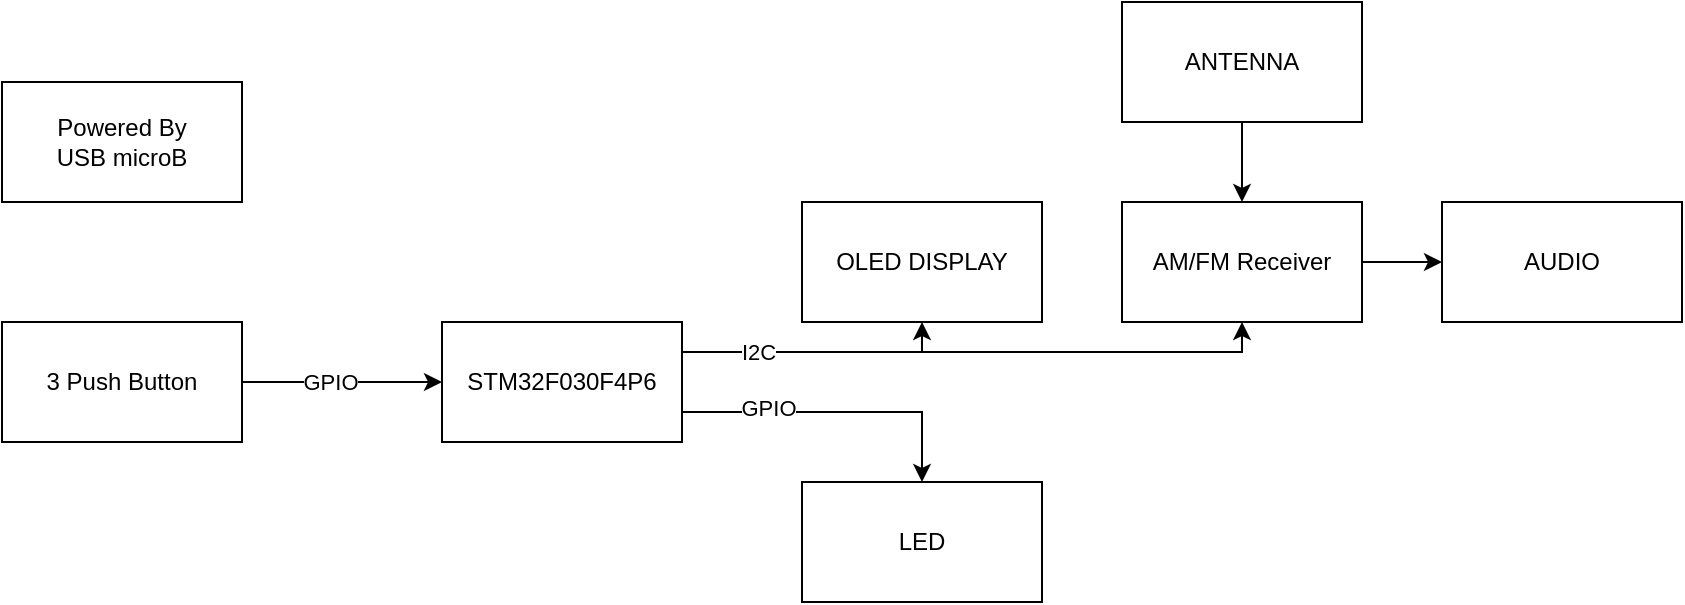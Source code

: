 <mxfile version="20.3.0" type="device"><diagram id="vMohpEgB3Ig3W1GvvP6_" name="Page-1"><mxGraphModel dx="1242" dy="756" grid="1" gridSize="10" guides="1" tooltips="1" connect="1" arrows="1" fold="1" page="1" pageScale="1" pageWidth="1100" pageHeight="850" math="0" shadow="0"><root><mxCell id="0"/><mxCell id="1" parent="0"/><mxCell id="kJaZe9snAn6Aofdl4ntd-8" style="edgeStyle=orthogonalEdgeStyle;rounded=0;orthogonalLoop=1;jettySize=auto;html=1;exitX=1;exitY=0.25;exitDx=0;exitDy=0;entryX=0.5;entryY=1;entryDx=0;entryDy=0;" parent="1" source="kJaZe9snAn6Aofdl4ntd-3" target="kJaZe9snAn6Aofdl4ntd-5" edge="1"><mxGeometry relative="1" as="geometry"><Array as="points"><mxPoint x="590" y="425"/></Array></mxGeometry></mxCell><mxCell id="kJaZe9snAn6Aofdl4ntd-9" style="edgeStyle=orthogonalEdgeStyle;rounded=0;orthogonalLoop=1;jettySize=auto;html=1;exitX=1;exitY=0.25;exitDx=0;exitDy=0;entryX=0.5;entryY=1;entryDx=0;entryDy=0;" parent="1" source="kJaZe9snAn6Aofdl4ntd-3" target="kJaZe9snAn6Aofdl4ntd-7" edge="1"><mxGeometry relative="1" as="geometry"><Array as="points"><mxPoint x="750" y="425"/></Array></mxGeometry></mxCell><mxCell id="kJaZe9snAn6Aofdl4ntd-10" value="I2C" style="edgeLabel;html=1;align=center;verticalAlign=middle;resizable=0;points=[];" parent="kJaZe9snAn6Aofdl4ntd-9" vertex="1" connectable="0"><mxGeometry x="-0.823" y="3" relative="1" as="geometry"><mxPoint x="12" y="3" as="offset"/></mxGeometry></mxCell><mxCell id="kJaZe9snAn6Aofdl4ntd-13" style="edgeStyle=orthogonalEdgeStyle;rounded=0;orthogonalLoop=1;jettySize=auto;html=1;exitX=1;exitY=0.75;exitDx=0;exitDy=0;entryX=0.5;entryY=0;entryDx=0;entryDy=0;" parent="1" source="kJaZe9snAn6Aofdl4ntd-3" target="kJaZe9snAn6Aofdl4ntd-12" edge="1"><mxGeometry relative="1" as="geometry"/></mxCell><mxCell id="kJaZe9snAn6Aofdl4ntd-14" value="GPIO" style="edgeLabel;html=1;align=center;verticalAlign=middle;resizable=0;points=[];" parent="kJaZe9snAn6Aofdl4ntd-13" vertex="1" connectable="0"><mxGeometry x="-0.448" y="2" relative="1" as="geometry"><mxPoint as="offset"/></mxGeometry></mxCell><mxCell id="kJaZe9snAn6Aofdl4ntd-3" value="STM32F030F4P6" style="whiteSpace=wrap;html=1;" parent="1" vertex="1"><mxGeometry x="350" y="410" width="120" height="60" as="geometry"/></mxCell><mxCell id="kJaZe9snAn6Aofdl4ntd-11" style="edgeStyle=orthogonalEdgeStyle;rounded=0;orthogonalLoop=1;jettySize=auto;html=1;exitX=1;exitY=0.5;exitDx=0;exitDy=0;entryX=0;entryY=0.5;entryDx=0;entryDy=0;" parent="1" source="kJaZe9snAn6Aofdl4ntd-4" target="kJaZe9snAn6Aofdl4ntd-3" edge="1"><mxGeometry relative="1" as="geometry"/></mxCell><mxCell id="kJaZe9snAn6Aofdl4ntd-15" value="GPIO" style="edgeLabel;html=1;align=center;verticalAlign=middle;resizable=0;points=[];" parent="kJaZe9snAn6Aofdl4ntd-11" vertex="1" connectable="0"><mxGeometry x="-0.124" y="-2" relative="1" as="geometry"><mxPoint y="-2" as="offset"/></mxGeometry></mxCell><mxCell id="kJaZe9snAn6Aofdl4ntd-4" value="3 Push Button" style="whiteSpace=wrap;html=1;" parent="1" vertex="1"><mxGeometry x="130" y="410" width="120" height="60" as="geometry"/></mxCell><mxCell id="kJaZe9snAn6Aofdl4ntd-5" value="OLED DISPLAY" style="whiteSpace=wrap;html=1;" parent="1" vertex="1"><mxGeometry x="530" y="350" width="120" height="60" as="geometry"/></mxCell><mxCell id="kJaZe9snAn6Aofdl4ntd-19" style="edgeStyle=orthogonalEdgeStyle;rounded=0;orthogonalLoop=1;jettySize=auto;html=1;exitX=1;exitY=0.5;exitDx=0;exitDy=0;entryX=0;entryY=0.5;entryDx=0;entryDy=0;" parent="1" source="kJaZe9snAn6Aofdl4ntd-7" target="kJaZe9snAn6Aofdl4ntd-16" edge="1"><mxGeometry relative="1" as="geometry"/></mxCell><mxCell id="kJaZe9snAn6Aofdl4ntd-7" value="AM/FM Receiver" style="whiteSpace=wrap;html=1;" parent="1" vertex="1"><mxGeometry x="690" y="350" width="120" height="60" as="geometry"/></mxCell><mxCell id="kJaZe9snAn6Aofdl4ntd-12" value="LED" style="whiteSpace=wrap;html=1;" parent="1" vertex="1"><mxGeometry x="530" y="490" width="120" height="60" as="geometry"/></mxCell><mxCell id="kJaZe9snAn6Aofdl4ntd-16" value="AUDIO" style="whiteSpace=wrap;html=1;" parent="1" vertex="1"><mxGeometry x="850" y="350" width="120" height="60" as="geometry"/></mxCell><mxCell id="kJaZe9snAn6Aofdl4ntd-21" style="edgeStyle=orthogonalEdgeStyle;rounded=0;orthogonalLoop=1;jettySize=auto;html=1;exitX=0.5;exitY=1;exitDx=0;exitDy=0;entryX=0.5;entryY=0;entryDx=0;entryDy=0;" parent="1" source="kJaZe9snAn6Aofdl4ntd-17" target="kJaZe9snAn6Aofdl4ntd-7" edge="1"><mxGeometry relative="1" as="geometry"/></mxCell><mxCell id="kJaZe9snAn6Aofdl4ntd-17" value="ANTENNA" style="whiteSpace=wrap;html=1;" parent="1" vertex="1"><mxGeometry x="690" y="250" width="120" height="60" as="geometry"/></mxCell><mxCell id="kJaZe9snAn6Aofdl4ntd-22" value="Powered By&lt;br&gt;USB microB" style="whiteSpace=wrap;html=1;" parent="1" vertex="1"><mxGeometry x="130" y="290" width="120" height="60" as="geometry"/></mxCell></root></mxGraphModel></diagram></mxfile>